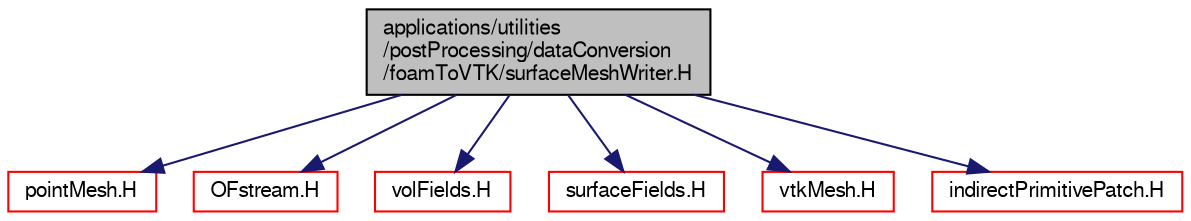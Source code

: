 digraph "applications/utilities/postProcessing/dataConversion/foamToVTK/surfaceMeshWriter.H"
{
  bgcolor="transparent";
  edge [fontname="FreeSans",fontsize="10",labelfontname="FreeSans",labelfontsize="10"];
  node [fontname="FreeSans",fontsize="10",shape=record];
  Node0 [label="applications/utilities\l/postProcessing/dataConversion\l/foamToVTK/surfaceMeshWriter.H",height=0.2,width=0.4,color="black", fillcolor="grey75", style="filled", fontcolor="black"];
  Node0 -> Node1 [color="midnightblue",fontsize="10",style="solid",fontname="FreeSans"];
  Node1 [label="pointMesh.H",height=0.2,width=0.4,color="red",URL="$a11399.html"];
  Node0 -> Node226 [color="midnightblue",fontsize="10",style="solid",fontname="FreeSans"];
  Node226 [label="OFstream.H",height=0.2,width=0.4,color="red",URL="$a09065.html"];
  Node0 -> Node228 [color="midnightblue",fontsize="10",style="solid",fontname="FreeSans"];
  Node228 [label="volFields.H",height=0.2,width=0.4,color="red",URL="$a02750.html"];
  Node0 -> Node307 [color="midnightblue",fontsize="10",style="solid",fontname="FreeSans"];
  Node307 [label="surfaceFields.H",height=0.2,width=0.4,color="red",URL="$a02735.html",tooltip="Foam::surfaceFields. "];
  Node0 -> Node314 [color="midnightblue",fontsize="10",style="solid",fontname="FreeSans"];
  Node314 [label="vtkMesh.H",height=0.2,width=0.4,color="red",URL="$a38912.html"];
  Node0 -> Node317 [color="midnightblue",fontsize="10",style="solid",fontname="FreeSans"];
  Node317 [label="indirectPrimitivePatch.H",height=0.2,width=0.4,color="red",URL="$a11987.html"];
}
